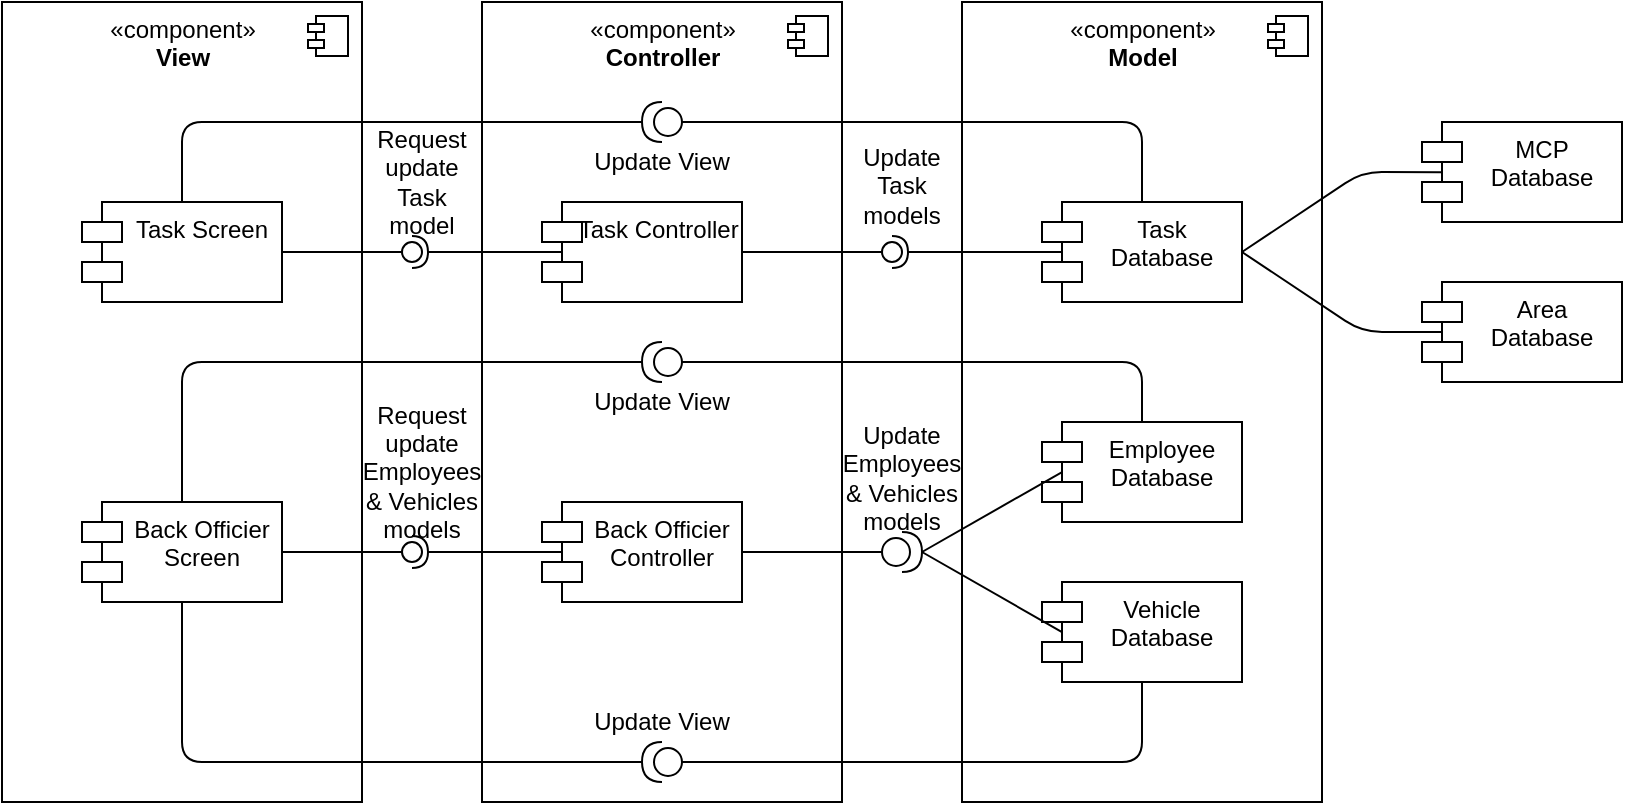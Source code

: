 <mxfile>
    <diagram id="PMbeAzdY48jUfhH1mNCi" name="Architectural Design">
        <mxGraphModel dx="-170" dy="355" grid="1" gridSize="10" guides="1" tooltips="1" connect="1" arrows="1" fold="1" page="1" pageScale="1" pageWidth="827" pageHeight="1169" math="0" shadow="0">
            <root>
                <mxCell id="0"/>
                <mxCell id="1" parent="0"/>
                <mxCell id="75" value="Request update Employees &amp;amp; Vehicles models" style="text;html=1;strokeColor=none;fillColor=none;align=center;verticalAlign=middle;whiteSpace=wrap;rounded=0;" parent="1" vertex="1">
                    <mxGeometry x="1060" y="235" width="60" height="80" as="geometry"/>
                </mxCell>
                <mxCell id="194" value="«component»&lt;br&gt;&lt;b&gt;Model&lt;br&gt;&lt;br&gt;&lt;/b&gt;" style="html=1;dropTarget=0;verticalAlign=top;" parent="1" vertex="1">
                    <mxGeometry x="1360" y="40" width="180" height="400" as="geometry"/>
                </mxCell>
                <mxCell id="195" value="" style="shape=module;jettyWidth=8;jettyHeight=4;" parent="194" vertex="1">
                    <mxGeometry x="1" width="20" height="20" relative="1" as="geometry">
                        <mxPoint x="-27" y="7" as="offset"/>
                    </mxGeometry>
                </mxCell>
                <mxCell id="196" value="«component»&lt;br&gt;&lt;b&gt;Controller&lt;/b&gt;" style="html=1;dropTarget=0;verticalAlign=top;" parent="1" vertex="1">
                    <mxGeometry x="1120" y="40" width="180" height="400" as="geometry"/>
                </mxCell>
                <mxCell id="197" value="" style="shape=module;jettyWidth=8;jettyHeight=4;" parent="196" vertex="1">
                    <mxGeometry x="1" width="20" height="20" relative="1" as="geometry">
                        <mxPoint x="-27" y="7" as="offset"/>
                    </mxGeometry>
                </mxCell>
                <mxCell id="198" value="«component»&lt;br&gt;&lt;b&gt;View&lt;/b&gt;" style="html=1;dropTarget=0;verticalAlign=top;" parent="1" vertex="1">
                    <mxGeometry x="880" y="40" width="180" height="400" as="geometry"/>
                </mxCell>
                <mxCell id="199" value="" style="shape=module;jettyWidth=8;jettyHeight=4;" parent="198" vertex="1">
                    <mxGeometry x="1" width="20" height="20" relative="1" as="geometry">
                        <mxPoint x="-27" y="7" as="offset"/>
                    </mxGeometry>
                </mxCell>
                <mxCell id="200" value="Task Screen" style="shape=module;align=left;spacingLeft=20;align=center;verticalAlign=top;" parent="1" vertex="1">
                    <mxGeometry x="920" y="140" width="100" height="50" as="geometry"/>
                </mxCell>
                <mxCell id="201" value="Task Controller " style="shape=module;align=left;spacingLeft=20;align=center;verticalAlign=top;" parent="1" vertex="1">
                    <mxGeometry x="1150" y="140" width="100" height="50" as="geometry"/>
                </mxCell>
                <mxCell id="202" value="" style="rounded=0;orthogonalLoop=1;jettySize=auto;html=1;endArrow=none;endFill=0;sketch=0;sourcePerimeterSpacing=0;targetPerimeterSpacing=0;exitX=1;exitY=0.5;exitDx=0;exitDy=0;" parent="1" source="200" target="204" edge="1">
                    <mxGeometry relative="1" as="geometry">
                        <mxPoint x="1071" y="165" as="sourcePoint"/>
                    </mxGeometry>
                </mxCell>
                <mxCell id="203" value="" style="rounded=0;orthogonalLoop=1;jettySize=auto;html=1;endArrow=halfCircle;endFill=0;entryX=0.5;entryY=0.5;endSize=6;strokeWidth=1;sketch=0;exitX=0.1;exitY=0.5;exitDx=0;exitDy=0;exitPerimeter=0;" parent="1" source="201" target="204" edge="1">
                    <mxGeometry relative="1" as="geometry">
                        <mxPoint x="1111" y="165" as="sourcePoint"/>
                    </mxGeometry>
                </mxCell>
                <mxCell id="204" value="" style="ellipse;whiteSpace=wrap;html=1;align=center;aspect=fixed;resizable=0;points=[];outlineConnect=0;sketch=0;" parent="1" vertex="1">
                    <mxGeometry x="1080" y="160" width="10" height="10" as="geometry"/>
                </mxCell>
                <mxCell id="205" value="Task&#10;Database" style="shape=module;align=left;spacingLeft=20;align=center;verticalAlign=top;" parent="1" vertex="1">
                    <mxGeometry x="1400" y="140" width="100" height="50" as="geometry"/>
                </mxCell>
                <mxCell id="206" value="" style="rounded=0;orthogonalLoop=1;jettySize=auto;html=1;endArrow=none;endFill=0;sketch=0;sourcePerimeterSpacing=0;targetPerimeterSpacing=0;exitX=1;exitY=0.5;exitDx=0;exitDy=0;" parent="1" source="201" target="208" edge="1">
                    <mxGeometry relative="1" as="geometry">
                        <mxPoint x="1250" y="165" as="sourcePoint"/>
                    </mxGeometry>
                </mxCell>
                <mxCell id="207" value="" style="rounded=0;orthogonalLoop=1;jettySize=auto;html=1;endArrow=halfCircle;endFill=0;entryX=0.5;entryY=0.5;endSize=6;strokeWidth=1;sketch=0;exitX=0.1;exitY=0.5;exitDx=0;exitDy=0;exitPerimeter=0;" parent="1" source="205" target="208" edge="1">
                    <mxGeometry relative="1" as="geometry">
                        <mxPoint x="1311" y="165" as="sourcePoint"/>
                    </mxGeometry>
                </mxCell>
                <mxCell id="208" value="" style="ellipse;whiteSpace=wrap;html=1;align=center;aspect=fixed;resizable=0;points=[];outlineConnect=0;sketch=0;" parent="1" vertex="1">
                    <mxGeometry x="1320" y="160" width="10" height="10" as="geometry"/>
                </mxCell>
                <mxCell id="209" value="Back Officier&#10;Screen" style="shape=module;align=left;spacingLeft=20;align=center;verticalAlign=top;" parent="1" vertex="1">
                    <mxGeometry x="920" y="290" width="100" height="50" as="geometry"/>
                </mxCell>
                <mxCell id="210" value="Back Officier&#10;Controller" style="shape=module;align=left;spacingLeft=20;align=center;verticalAlign=top;" parent="1" vertex="1">
                    <mxGeometry x="1150" y="290" width="100" height="50" as="geometry"/>
                </mxCell>
                <mxCell id="211" value="" style="rounded=0;orthogonalLoop=1;jettySize=auto;html=1;endArrow=none;endFill=0;sketch=0;sourcePerimeterSpacing=0;targetPerimeterSpacing=0;exitX=1;exitY=0.5;exitDx=0;exitDy=0;" parent="1" source="209" target="213" edge="1">
                    <mxGeometry relative="1" as="geometry">
                        <mxPoint x="1071" y="315" as="sourcePoint"/>
                    </mxGeometry>
                </mxCell>
                <mxCell id="212" value="" style="rounded=0;orthogonalLoop=1;jettySize=auto;html=1;endArrow=halfCircle;endFill=0;entryX=0.5;entryY=0.5;endSize=6;strokeWidth=1;sketch=0;exitX=0.1;exitY=0.5;exitDx=0;exitDy=0;exitPerimeter=0;" parent="1" source="210" target="213" edge="1">
                    <mxGeometry relative="1" as="geometry">
                        <mxPoint x="1111" y="315" as="sourcePoint"/>
                    </mxGeometry>
                </mxCell>
                <mxCell id="213" value="" style="ellipse;whiteSpace=wrap;html=1;align=center;aspect=fixed;resizable=0;points=[];outlineConnect=0;sketch=0;" parent="1" vertex="1">
                    <mxGeometry x="1080" y="310" width="10" height="10" as="geometry"/>
                </mxCell>
                <mxCell id="214" value="Employee&#10;Database" style="shape=module;align=left;spacingLeft=20;align=center;verticalAlign=top;" parent="1" vertex="1">
                    <mxGeometry x="1400" y="250" width="100" height="50" as="geometry"/>
                </mxCell>
                <mxCell id="215" value="Vehicle &#10;Database" style="shape=module;align=left;spacingLeft=20;align=center;verticalAlign=top;" parent="1" vertex="1">
                    <mxGeometry x="1400" y="330" width="100" height="50" as="geometry"/>
                </mxCell>
                <mxCell id="216" value="" style="shape=providedRequiredInterface;html=1;verticalLabelPosition=bottom;sketch=0;" parent="1" vertex="1">
                    <mxGeometry x="1320" y="305" width="20" height="20" as="geometry"/>
                </mxCell>
                <mxCell id="217" value="" style="endArrow=none;html=1;exitX=1;exitY=0.5;exitDx=0;exitDy=0;entryX=0;entryY=0.5;entryDx=0;entryDy=0;entryPerimeter=0;" parent="1" source="210" target="216" edge="1">
                    <mxGeometry width="50" height="50" relative="1" as="geometry">
                        <mxPoint x="1260" y="330" as="sourcePoint"/>
                        <mxPoint x="1310" y="280" as="targetPoint"/>
                    </mxGeometry>
                </mxCell>
                <mxCell id="218" value="" style="endArrow=none;html=1;entryX=1;entryY=0.5;entryDx=0;entryDy=0;entryPerimeter=0;exitX=0.098;exitY=0.503;exitDx=0;exitDy=0;exitPerimeter=0;" parent="1" source="214" target="216" edge="1">
                    <mxGeometry width="50" height="50" relative="1" as="geometry">
                        <mxPoint x="1330" y="315" as="sourcePoint"/>
                        <mxPoint x="1330" y="270" as="targetPoint"/>
                    </mxGeometry>
                </mxCell>
                <mxCell id="219" value="" style="endArrow=none;html=1;exitX=1;exitY=0.5;exitDx=0;exitDy=0;exitPerimeter=0;entryX=0.098;entryY=0.499;entryDx=0;entryDy=0;entryPerimeter=0;" parent="1" source="216" target="215" edge="1">
                    <mxGeometry width="50" height="50" relative="1" as="geometry">
                        <mxPoint x="1310" y="320" as="sourcePoint"/>
                        <mxPoint x="1360" y="270" as="targetPoint"/>
                    </mxGeometry>
                </mxCell>
                <mxCell id="220" value="" style="shape=providedRequiredInterface;html=1;verticalLabelPosition=bottom;sketch=0;flipV=1;flipH=1;" parent="1" vertex="1">
                    <mxGeometry x="1200" y="90" width="20" height="20" as="geometry"/>
                </mxCell>
                <mxCell id="221" value="" style="endArrow=none;html=1;exitX=0.5;exitY=0;exitDx=0;exitDy=0;entryX=1;entryY=0.5;entryDx=0;entryDy=0;entryPerimeter=0;" parent="1" source="200" target="220" edge="1">
                    <mxGeometry width="50" height="50" relative="1" as="geometry">
                        <mxPoint x="1100" y="100" as="sourcePoint"/>
                        <mxPoint x="1150" y="50" as="targetPoint"/>
                        <Array as="points">
                            <mxPoint x="970" y="100"/>
                        </Array>
                    </mxGeometry>
                </mxCell>
                <mxCell id="222" value="" style="endArrow=none;html=1;entryX=0.5;entryY=0;entryDx=0;entryDy=0;exitX=0;exitY=0.5;exitDx=0;exitDy=0;exitPerimeter=0;" parent="1" source="220" target="205" edge="1">
                    <mxGeometry width="50" height="50" relative="1" as="geometry">
                        <mxPoint x="1170" y="140" as="sourcePoint"/>
                        <mxPoint x="1220" y="90" as="targetPoint"/>
                        <Array as="points">
                            <mxPoint x="1450" y="100"/>
                        </Array>
                    </mxGeometry>
                </mxCell>
                <mxCell id="224" value="" style="endArrow=none;html=1;entryX=0.5;entryY=0;entryDx=0;entryDy=0;exitX=0;exitY=0.5;exitDx=0;exitDy=0;exitPerimeter=0;" parent="1" source="225" target="214" edge="1">
                    <mxGeometry width="50" height="50" relative="1" as="geometry">
                        <mxPoint x="1210" y="250" as="sourcePoint"/>
                        <mxPoint x="1391" y="290" as="targetPoint"/>
                        <Array as="points">
                            <mxPoint x="1450" y="220"/>
                        </Array>
                    </mxGeometry>
                </mxCell>
                <mxCell id="225" value="" style="shape=providedRequiredInterface;html=1;verticalLabelPosition=bottom;sketch=0;flipV=1;flipH=1;" parent="1" vertex="1">
                    <mxGeometry x="1200" y="210" width="20" height="20" as="geometry"/>
                </mxCell>
                <mxCell id="226" value="" style="endArrow=none;html=1;entryX=1;entryY=0.5;entryDx=0;entryDy=0;entryPerimeter=0;exitX=0.5;exitY=0;exitDx=0;exitDy=0;" parent="1" source="209" target="225" edge="1">
                    <mxGeometry width="50" height="50" relative="1" as="geometry">
                        <mxPoint x="1000" y="280" as="sourcePoint"/>
                        <mxPoint x="1150" y="200" as="targetPoint"/>
                        <Array as="points">
                            <mxPoint x="970" y="220"/>
                        </Array>
                    </mxGeometry>
                </mxCell>
                <mxCell id="227" value="" style="endArrow=none;html=1;entryX=0.5;entryY=1;entryDx=0;entryDy=0;exitX=0;exitY=0.5;exitDx=0;exitDy=0;exitPerimeter=0;" parent="1" source="228" target="215" edge="1">
                    <mxGeometry width="50" height="50" relative="1" as="geometry">
                        <mxPoint x="1210" y="450" as="sourcePoint"/>
                        <mxPoint x="1391" y="450" as="targetPoint"/>
                        <Array as="points">
                            <mxPoint x="1450" y="420"/>
                        </Array>
                    </mxGeometry>
                </mxCell>
                <mxCell id="228" value="" style="shape=providedRequiredInterface;html=1;verticalLabelPosition=bottom;sketch=0;flipV=1;flipH=1;" parent="1" vertex="1">
                    <mxGeometry x="1200" y="410" width="20" height="20" as="geometry"/>
                </mxCell>
                <mxCell id="229" value="" style="endArrow=none;html=1;entryX=1;entryY=0.5;entryDx=0;entryDy=0;entryPerimeter=0;exitX=0.5;exitY=1;exitDx=0;exitDy=0;" parent="1" source="209" target="228" edge="1">
                    <mxGeometry width="50" height="50" relative="1" as="geometry">
                        <mxPoint x="991" y="490" as="sourcePoint"/>
                        <mxPoint x="1150" y="400" as="targetPoint"/>
                        <Array as="points">
                            <mxPoint x="970" y="420"/>
                        </Array>
                    </mxGeometry>
                </mxCell>
                <mxCell id="230" value="MCP&#10;Database" style="shape=module;align=left;spacingLeft=20;align=center;verticalAlign=top;" parent="1" vertex="1">
                    <mxGeometry x="1590" y="100" width="100" height="50" as="geometry"/>
                </mxCell>
                <mxCell id="231" value="Area&#10;Database" style="shape=module;align=left;spacingLeft=20;align=center;verticalAlign=top;" parent="1" vertex="1">
                    <mxGeometry x="1590" y="180" width="100" height="50" as="geometry"/>
                </mxCell>
                <mxCell id="232" value="" style="endArrow=none;html=1;entryX=1;entryY=0.5;entryDx=0;entryDy=0;exitX=0.098;exitY=0.503;exitDx=0;exitDy=0;exitPerimeter=0;" parent="1" source="230" target="205" edge="1">
                    <mxGeometry width="50" height="50" relative="1" as="geometry">
                        <mxPoint x="1549" y="200" as="sourcePoint"/>
                        <mxPoint x="1599" y="150" as="targetPoint"/>
                        <Array as="points">
                            <mxPoint x="1560" y="125"/>
                        </Array>
                    </mxGeometry>
                </mxCell>
                <mxCell id="233" value="" style="endArrow=none;html=1;exitX=1;exitY=0.5;exitDx=0;exitDy=0;entryX=0.096;entryY=0.5;entryDx=0;entryDy=0;entryPerimeter=0;" parent="1" source="205" target="231" edge="1">
                    <mxGeometry width="50" height="50" relative="1" as="geometry">
                        <mxPoint x="1539" y="190" as="sourcePoint"/>
                        <mxPoint x="1589" y="140" as="targetPoint"/>
                        <Array as="points">
                            <mxPoint x="1560" y="205"/>
                        </Array>
                    </mxGeometry>
                </mxCell>
                <mxCell id="235" value="Request update Task model" style="text;html=1;strokeColor=none;fillColor=none;align=center;verticalAlign=middle;whiteSpace=wrap;rounded=0;" parent="1" vertex="1">
                    <mxGeometry x="1060" y="110" width="60" height="40" as="geometry"/>
                </mxCell>
                <mxCell id="236" value="Update Task models" style="text;html=1;strokeColor=none;fillColor=none;align=center;verticalAlign=middle;whiteSpace=wrap;rounded=0;" parent="1" vertex="1">
                    <mxGeometry x="1300" y="92" width="60" height="80" as="geometry"/>
                </mxCell>
                <mxCell id="237" value="Update Employees &amp;amp; Vehicles models" style="text;html=1;strokeColor=none;fillColor=none;align=center;verticalAlign=middle;whiteSpace=wrap;rounded=0;" parent="1" vertex="1">
                    <mxGeometry x="1300" y="238" width="60" height="80" as="geometry"/>
                </mxCell>
                <mxCell id="238" value="Update View" style="text;html=1;strokeColor=none;fillColor=none;align=center;verticalAlign=middle;whiteSpace=wrap;rounded=0;" parent="1" vertex="1">
                    <mxGeometry x="1170" y="110" width="80" height="20" as="geometry"/>
                </mxCell>
                <mxCell id="239" value="Update View" style="text;html=1;strokeColor=none;fillColor=none;align=center;verticalAlign=middle;whiteSpace=wrap;rounded=0;" parent="1" vertex="1">
                    <mxGeometry x="1170" y="230" width="80" height="20" as="geometry"/>
                </mxCell>
                <mxCell id="240" value="Update View" style="text;html=1;strokeColor=none;fillColor=none;align=center;verticalAlign=middle;whiteSpace=wrap;rounded=0;" parent="1" vertex="1">
                    <mxGeometry x="1170" y="390" width="80" height="20" as="geometry"/>
                </mxCell>
            </root>
        </mxGraphModel>
    </diagram>
</mxfile>